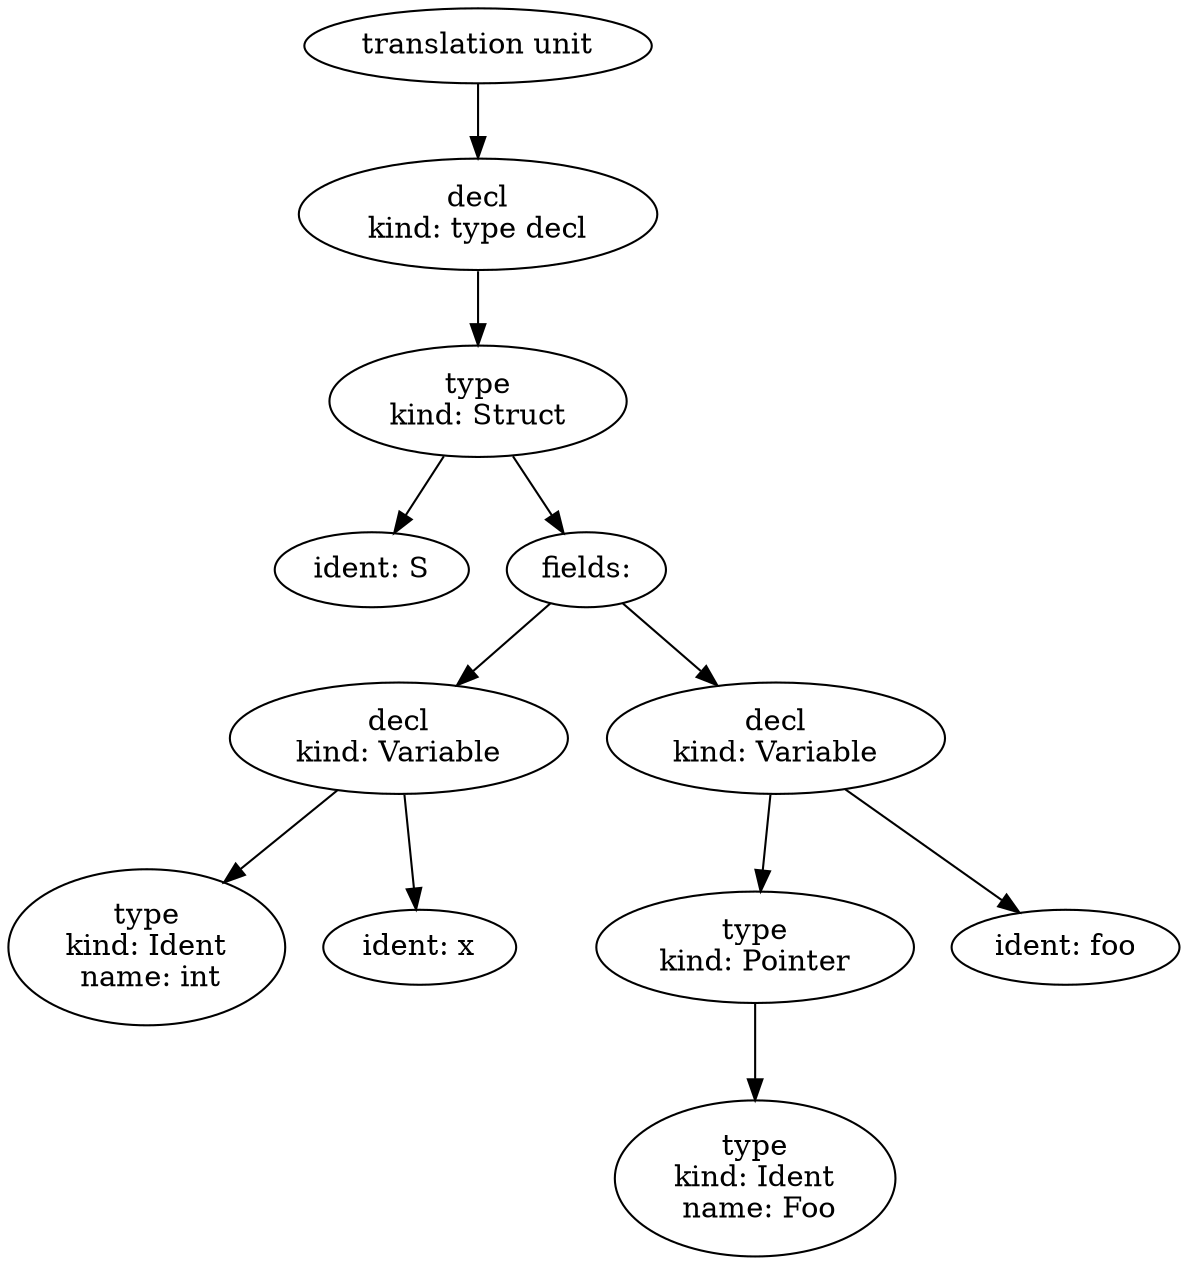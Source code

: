 digraph G {
    _1 [label="translation unit"];
    _2 [label="decl\nkind: type decl"];
    _1 -> _2;
    _3 [label="type\nkind: Struct"];
    _2 -> _3;
    _4 [label="ident: S"];
    _3 -> _4;
    _5 [label="fields:"];
    _3 -> _5;
     subgraph fields_5 {
        _6 [label="decl\nkind: Variable"];
        _5 -> _6;
        _7 [label="type\nkind: Ident\n name: int"];
        _6 -> _7;
        _8 [label="ident: x"];
        _6 -> _8;
        
        _9 [label="decl\nkind: Variable"];
        _5 -> _9;
        _10 [label="type\nkind: Pointer"];
        _9 -> _10;
        _11 [label="type\nkind: Ident\n name: Foo"];
        _10 -> _11;
        _12 [label="ident: foo"];
        _9 -> _12;
        
    }}